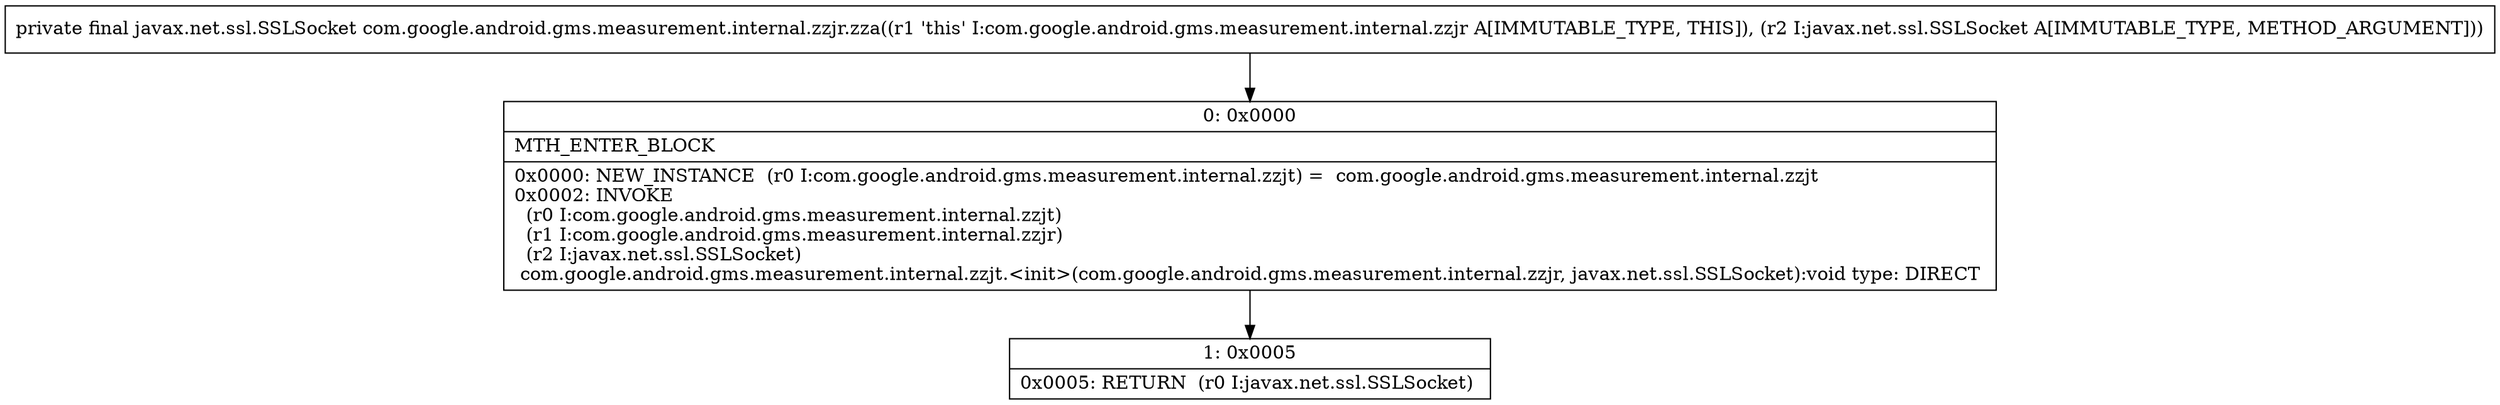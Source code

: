 digraph "CFG forcom.google.android.gms.measurement.internal.zzjr.zza(Ljavax\/net\/ssl\/SSLSocket;)Ljavax\/net\/ssl\/SSLSocket;" {
Node_0 [shape=record,label="{0\:\ 0x0000|MTH_ENTER_BLOCK\l|0x0000: NEW_INSTANCE  (r0 I:com.google.android.gms.measurement.internal.zzjt) =  com.google.android.gms.measurement.internal.zzjt \l0x0002: INVOKE  \l  (r0 I:com.google.android.gms.measurement.internal.zzjt)\l  (r1 I:com.google.android.gms.measurement.internal.zzjr)\l  (r2 I:javax.net.ssl.SSLSocket)\l com.google.android.gms.measurement.internal.zzjt.\<init\>(com.google.android.gms.measurement.internal.zzjr, javax.net.ssl.SSLSocket):void type: DIRECT \l}"];
Node_1 [shape=record,label="{1\:\ 0x0005|0x0005: RETURN  (r0 I:javax.net.ssl.SSLSocket) \l}"];
MethodNode[shape=record,label="{private final javax.net.ssl.SSLSocket com.google.android.gms.measurement.internal.zzjr.zza((r1 'this' I:com.google.android.gms.measurement.internal.zzjr A[IMMUTABLE_TYPE, THIS]), (r2 I:javax.net.ssl.SSLSocket A[IMMUTABLE_TYPE, METHOD_ARGUMENT])) }"];
MethodNode -> Node_0;
Node_0 -> Node_1;
}

